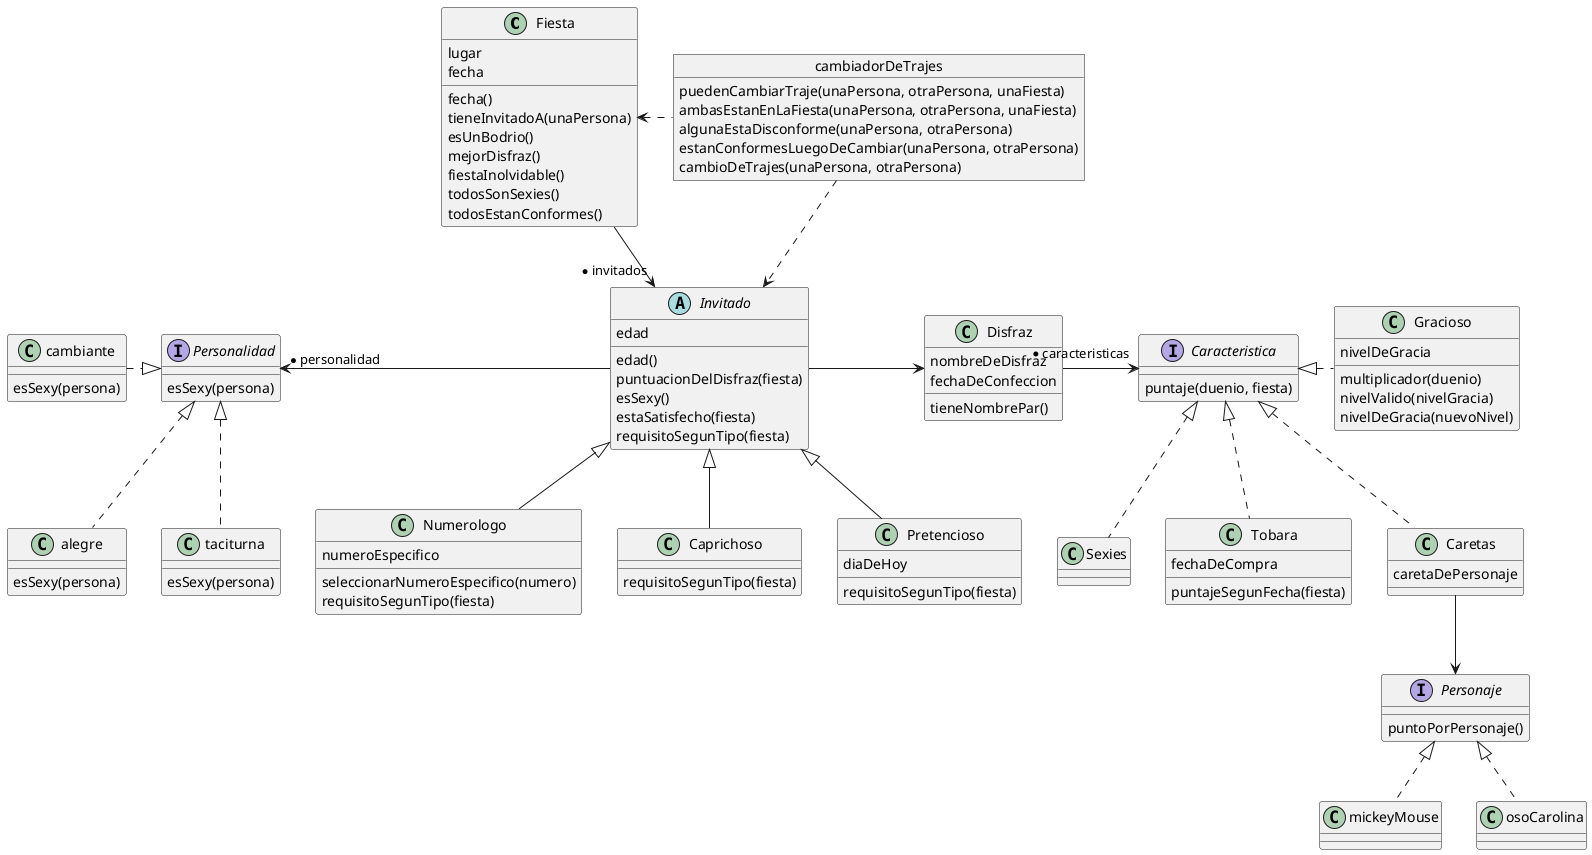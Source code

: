 @startuml FiestaDisfraces

 class Fiesta {
 	lugar
 	fecha

 	fecha() 	
 	tieneInvitadoA(unaPersona)
 	esUnBodrio()
 	mejorDisfraz()
 	fiestaInolvidable() 
	todosSonSexies()
	todosEstanConformes() 
}

Fiesta --> "*invitados" Invitado

abstract class Invitado {
	edad
	
	edad()
	puntuacionDelDisfraz(fiesta)
	esSexy()
	estaSatisfecho(fiesta)
	requisitoSegunTipo(fiesta)
	
}

Invitado -l-> "*personalidad" Personalidad
Invitado <|-- Caprichoso
Invitado <|-- Pretencioso
Invitado <|-- Numerologo
Invitado -r-> Disfraz

class Caprichoso  {
	requisitoSegunTipo(fiesta)
}

class Pretencioso  {
	diaDeHoy
	requisitoSegunTipo(fiesta)
}

class Numerologo  {
	numeroEspecifico
	seleccionarNumeroEspecifico(numero)
	requisitoSegunTipo(fiesta) 
}
 
Interface Personalidad {
    esSexy(persona)
}

Personalidad <|.. alegre
Personalidad <|.. taciturna
Personalidad <|.l. cambiante

object alegre {
 	esSexy(persona)
}
object taciturna {
 	esSexy(persona)
}
object cambiante {
 	esSexy(persona)
}

class Disfraz {
	nombreDeDisfraz
	fechaDeConfeccion

    tieneNombrePar()
}

Disfraz -r-> "*caracteristicas" Caracteristica

Interface Caracteristica {
    puntaje(duenio, fiesta)
}

Caracteristica <|.r. Gracioso
Caracteristica <|.. Tobara
Caracteristica <|.. Caretas
Caracteristica <|.. Sexies

class Gracioso {
	nivelDeGracia
	multiplicador(duenio) 
	nivelValido(nivelGracia)
	nivelDeGracia(nuevoNivel)
}

class Tobara {
	fechaDeCompra
	puntajeSegunFecha(fiesta)
}

class Caretas {
	caretaDePersonaje
}

interface Personaje {
    puntoPorPersonaje()
}

Caretas --> Personaje
Personaje <|.. mickeyMouse
Personaje <|.. osoCarolina

class Sexies {
}

object mickeyMouse {
}
object osoCarolina {
}

object cambiadorDeTrajes {
	puedenCambiarTraje(unaPersona, otraPersona, unaFiesta)
	ambasEstanEnLaFiesta(unaPersona, otraPersona, unaFiesta)	
	algunaEstaDisconforme(unaPersona, otraPersona)	
	estanConformesLuegoDeCambiar(unaPersona, otraPersona)	
	cambioDeTrajes(unaPersona, otraPersona)
}

cambiadorDeTrajes .l.> Fiesta
cambiadorDeTrajes ..> Invitado


@enduml